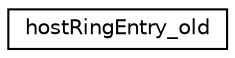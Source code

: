 digraph "Graphical Class Hierarchy"
{
 // LATEX_PDF_SIZE
  edge [fontname="Helvetica",fontsize="10",labelfontname="Helvetica",labelfontsize="10"];
  node [fontname="Helvetica",fontsize="10",shape=record];
  rankdir="LR";
  Node0 [label="hostRingEntry_old",height=0.2,width=0.4,color="black", fillcolor="white", style="filled",URL="$structhostRingEntry__old.html",tooltip=" "];
}
